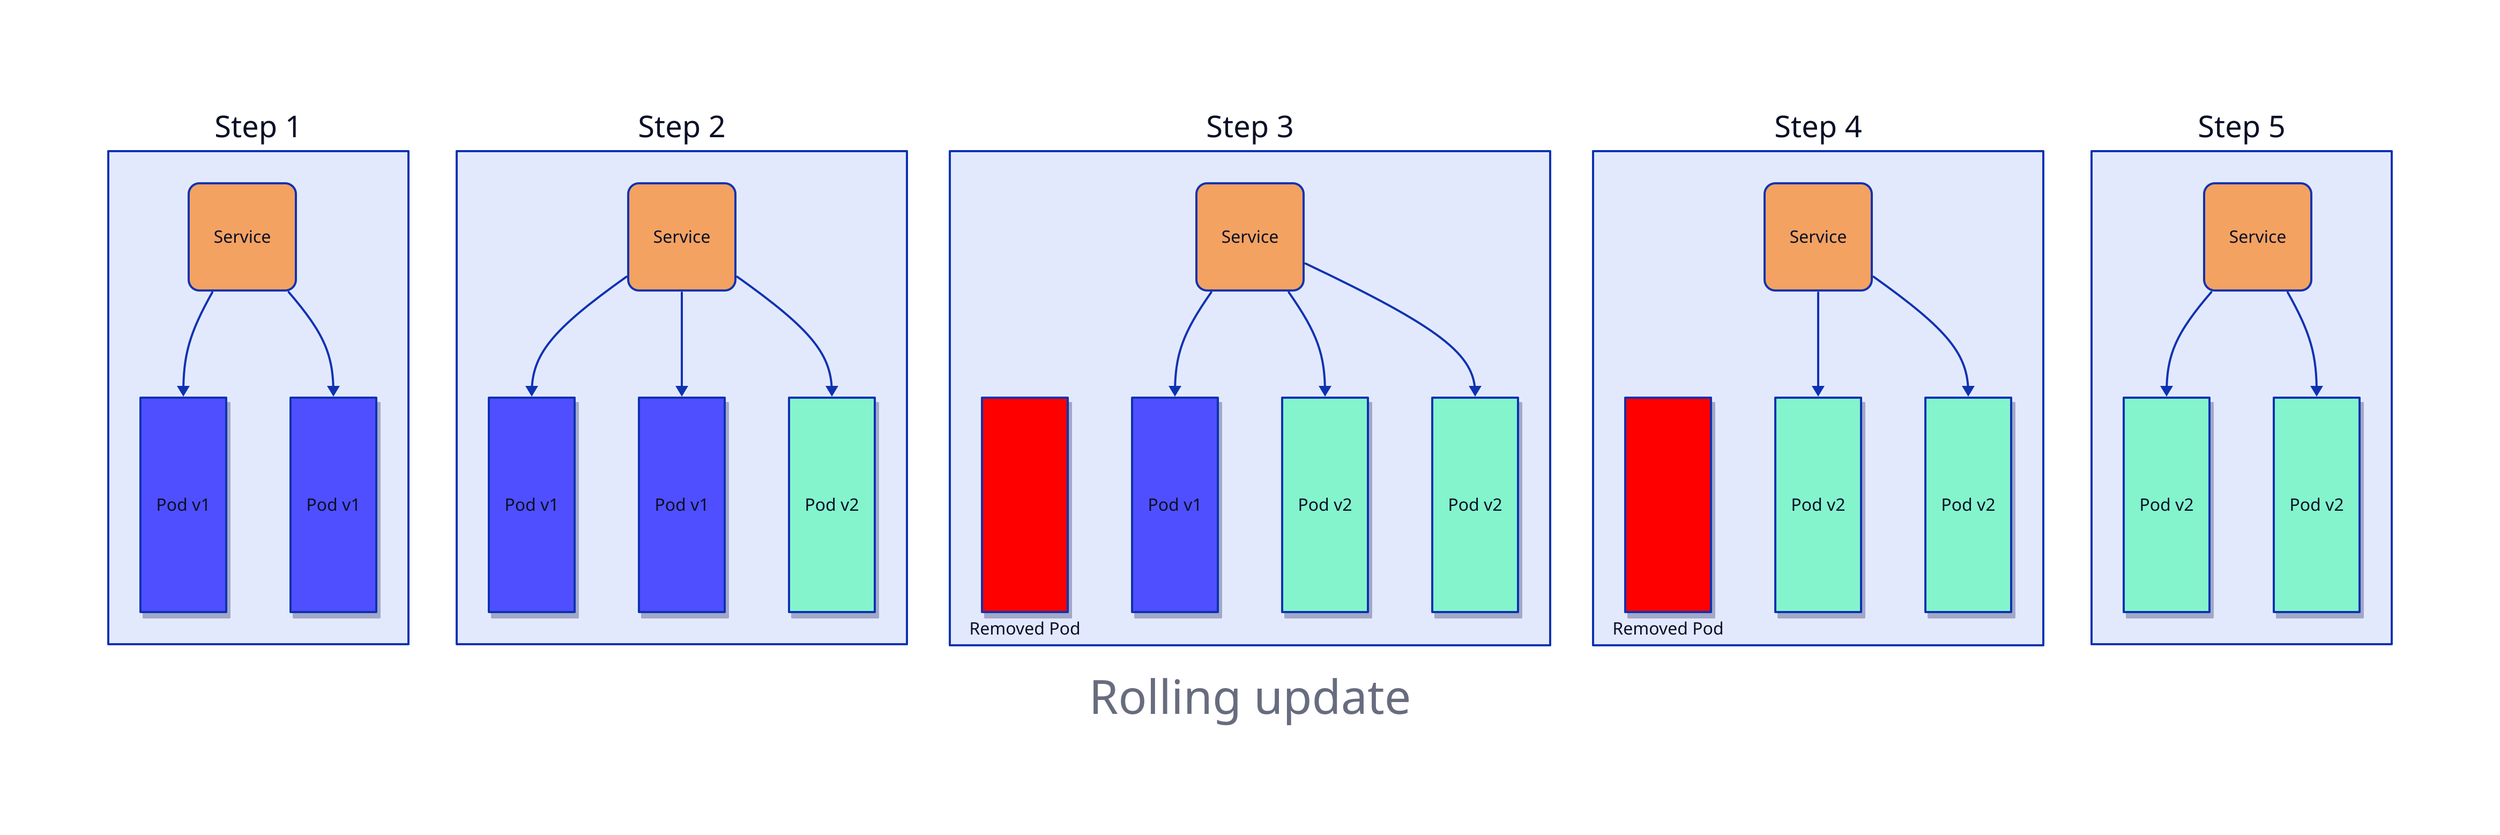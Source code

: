 classes: {
  blue: {
    label: "Pod v1"
    shape: rectangle
    width: 80
    height: 200
    style: {
      shadow: true
      fill: "#4f4fff"
    }
  }
  green: {
    label: "Pod v2"
    shape: rectangle
    width: 80
    height: 200
    style: {
      shadow: true
      fill: "#84f4cd"
    }
  }
  red: {
    label: "Removed Pod"
    shape: rectangle
    width: 80
    height: 200
    style: {
      shadow: true
      fill: red
    }
  }
  kube: {
    label: "Service"
    shape: rectangle
    width: 100
    height: 100
    style: {
      fill: "#f4a261"
      border-radius: 10
      3d: false
    }
  }
  state1: {
    label: "Step 1"
  }
  state2: {
    label: "Step 2"
  }
  state3: {
    label: "Step 3"
  }
  state4: {
    label: "Step 4"
  }
  state5: {
    label: "Step 5"
  }
}

state1.k1 -> state1.a11
state1.k1 -> state1.a12

state2.k2 -> state2.a21
state2.k2 -> state2.a22
state2.k2 -> state2.b11

state3.k3 -> state3.a31: {
  style: {
    stroke: red
    opacity: 0
  }
}
state3.k3 -> state3.a32
state3.k3 -> state3.b21
state3.k3 -> state3.b22

state4.k4 -> state4.a42: {
  style: {
    stroke: red
    opacity: 0
  }
}
state4.k4 -> state4.b31
state4.k4 -> state4.b32

state5.k5 -> state5.b41
state5.k5 -> state5.b42

state1.a11.class: blue
state1.a12.class: blue

state2.a21.class: blue
state2.a22.class: blue
state2.b11.class: green

state3.a31.class: red
state3.a32.class: blue
state3.b21.class: green
state3.b22.class: green

state4.a42.class: red
state4.b31.class: green
state4.b32.class: green

state5.b41.class: green
state5.b42.class: green

state1.k1.class: kube
state2.k2.class: kube
state3.k3.class: kube
state4.k4.class: kube
state5.k5.class: kube

state1.class: state1
state2.class: state2
state3.class: state3
state4.class: state4
state5.class: state5

title: Rolling update {
  shape: text
  near: bottom-center
  style: {
    font-size: 44
    italic: true
  }
}

